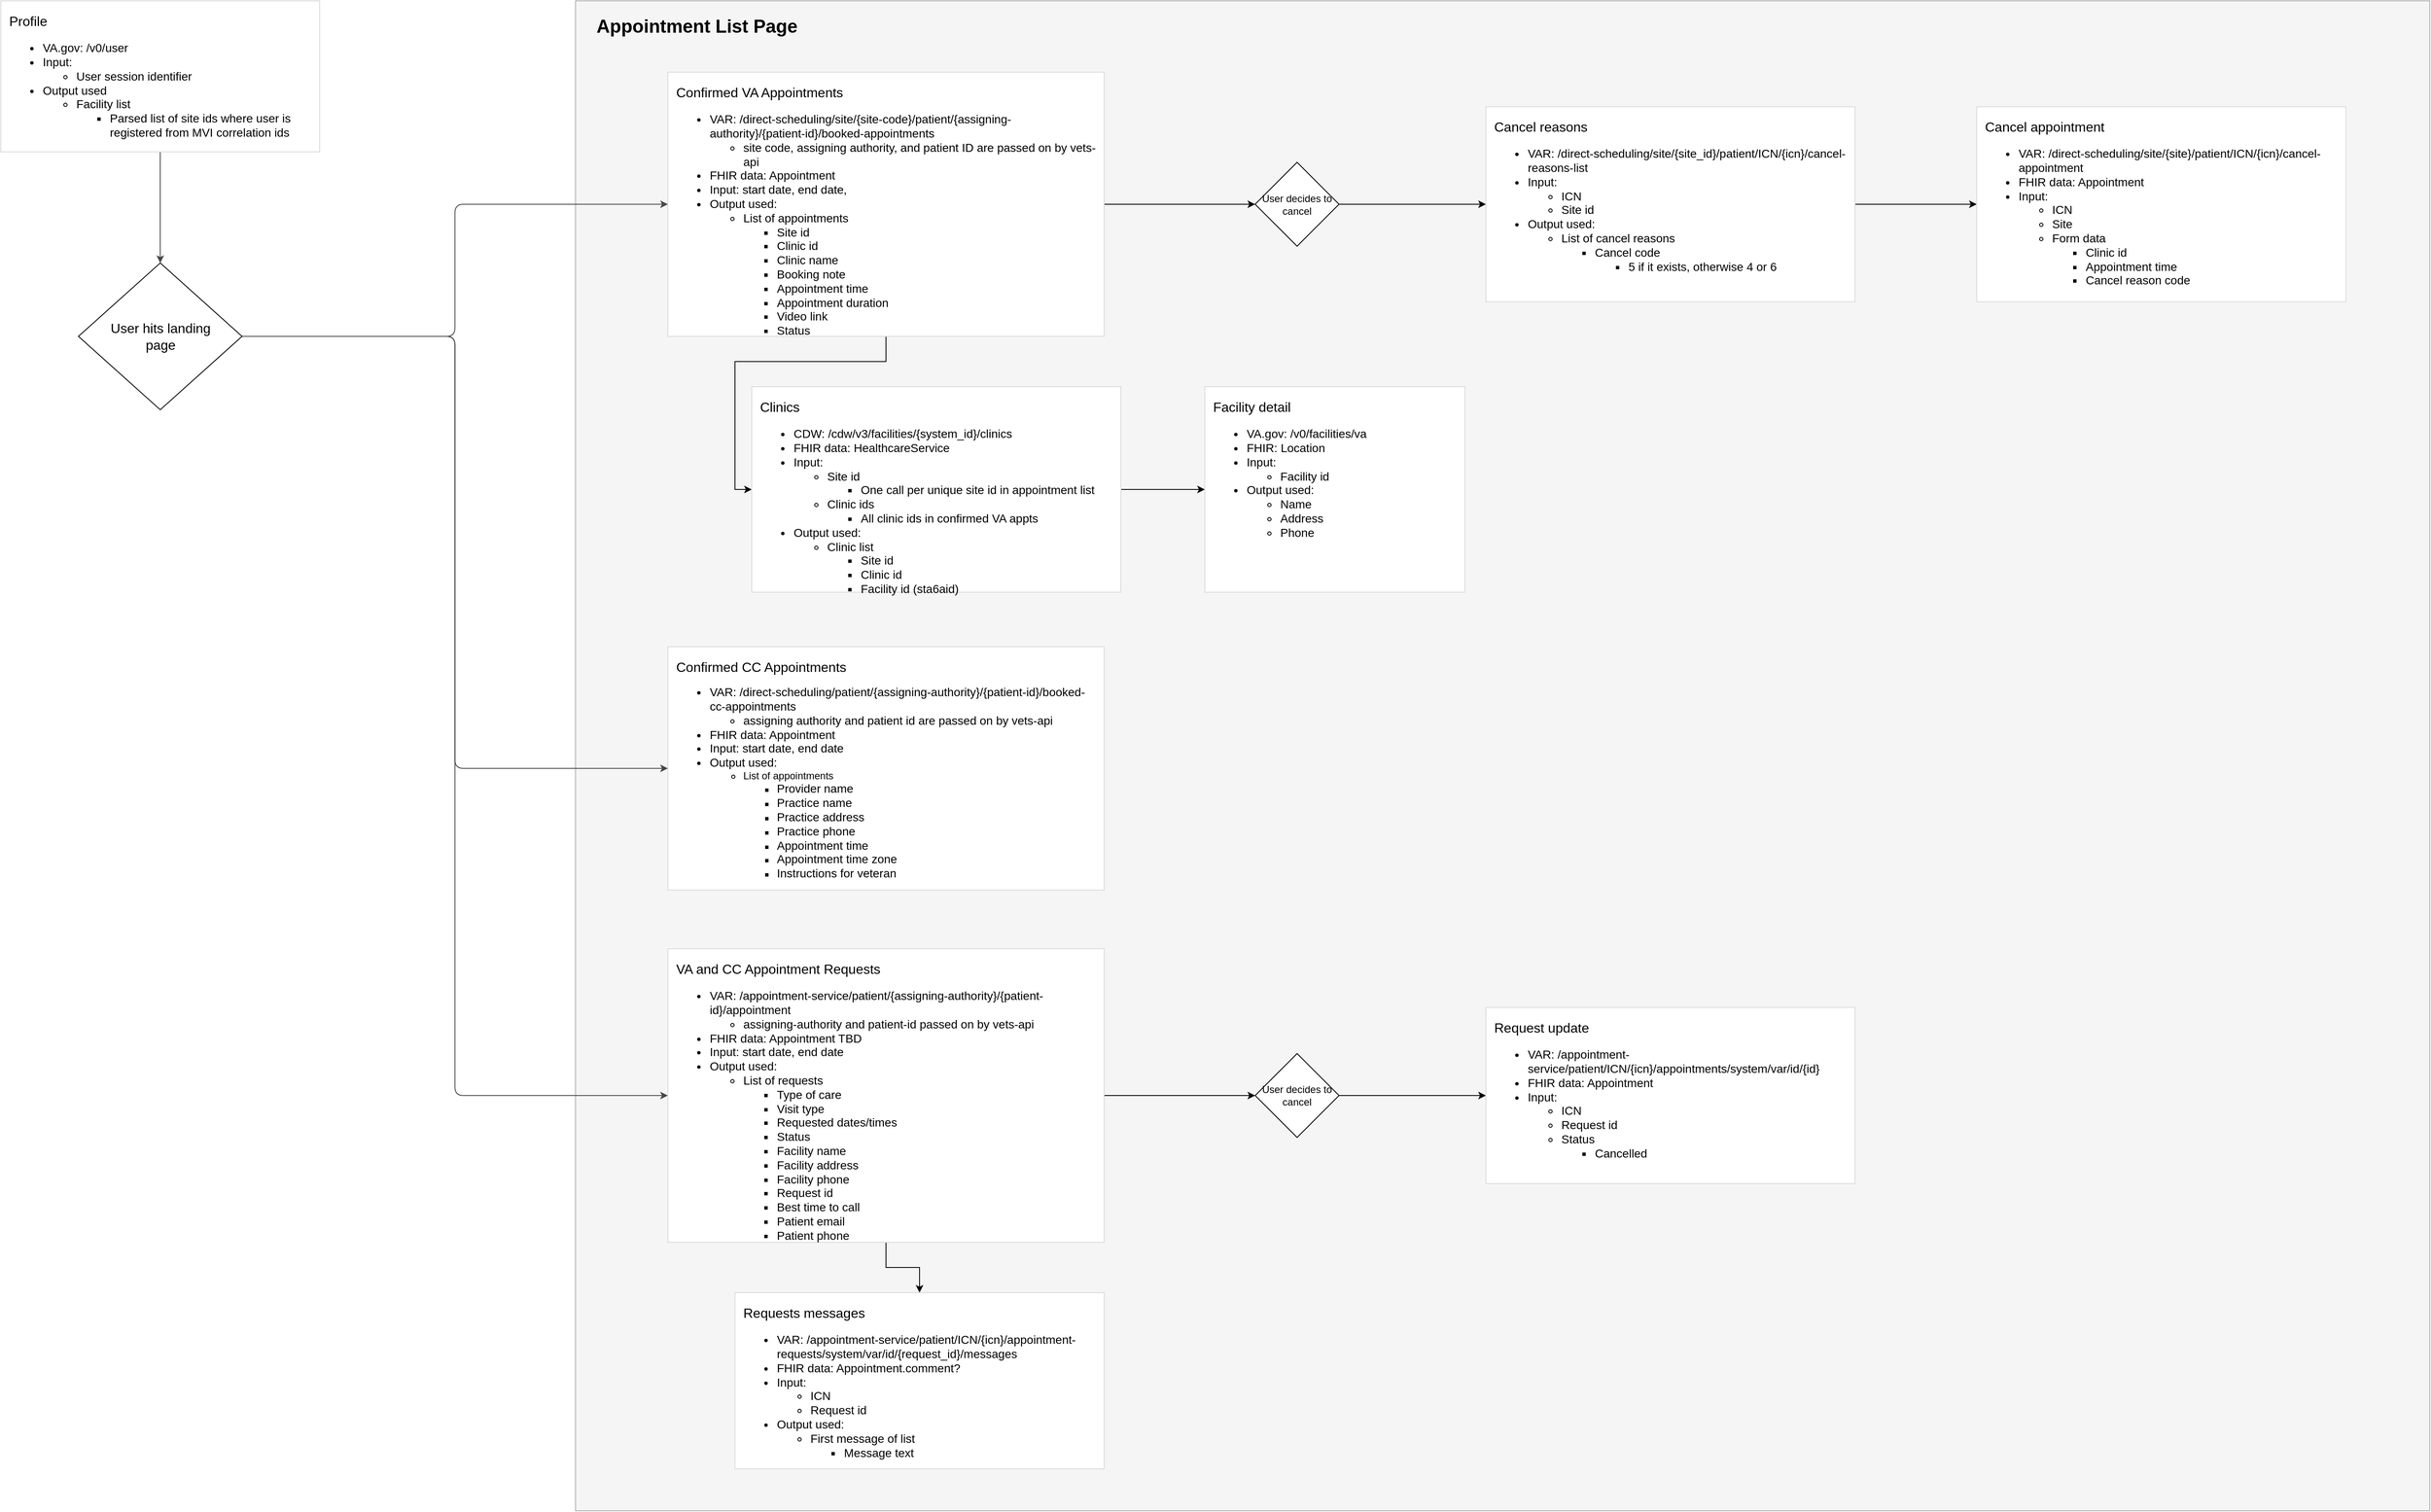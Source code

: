 <mxfile version="13.1.13"><diagram id="JVyG14R_I6hag51RBX6z" name="Page-1"><mxGraphModel dx="5774" dy="2437" grid="1" gridSize="10" guides="1" tooltips="1" connect="1" arrows="1" fold="1" page="1" pageScale="1" pageWidth="850" pageHeight="1100" math="0" shadow="0"><root><mxCell id="0"/><mxCell id="1" parent="0"/><mxCell id="VTqWEOMXGaDKWigK8g6B-31" value="" style="rounded=0;whiteSpace=wrap;html=1;strokeColor=#ADADAD;fillColor=#f5f5f5;fontColor=#333333;" parent="1" vertex="1"><mxGeometry x="1040" y="120" width="2210" height="1800" as="geometry"/></mxCell><mxCell id="VTqWEOMXGaDKWigK8g6B-123" style="edgeStyle=orthogonalEdgeStyle;rounded=1;orthogonalLoop=1;jettySize=auto;html=1;entryX=0.5;entryY=0;entryDx=0;entryDy=0;entryPerimeter=0;strokeColor=#474747;fontColor=#474747;" parent="1" source="VTqWEOMXGaDKWigK8g6B-2" target="VTqWEOMXGaDKWigK8g6B-26" edge="1"><mxGeometry relative="1" as="geometry"/></mxCell><mxCell id="VTqWEOMXGaDKWigK8g6B-2" value="&lt;p class=&quot;ql-align-center&quot; style=&quot;box-sizing: border-box ; margin: 0px ; line-height: 1.2 ; padding: 0px ; cursor: text ; font-weight: 400 ; font-style: normal ; letter-spacing: normal ; text-indent: 0px ; text-transform: none ; word-spacing: 0px&quot;&gt;&lt;span style=&quot;box-sizing: border-box ; line-height: inherit ; margin: 0px ; padding: 0px&quot;&gt;&lt;font style=&quot;font-size: 16px&quot;&gt;Profile&lt;/font&gt;&lt;/span&gt;&lt;/p&gt;&lt;ul style=&quot;font-size: 14px&quot;&gt;&lt;li&gt;&lt;span&gt;VA.gov:&amp;nbsp;/v0/user&lt;/span&gt;&lt;/li&gt;&lt;li&gt;&lt;span&gt;Input:&lt;/span&gt;&lt;/li&gt;&lt;ul&gt;&lt;li&gt;&lt;span&gt;User session identifier&lt;/span&gt;&lt;/li&gt;&lt;/ul&gt;&lt;li&gt;&lt;span&gt;Output used&lt;/span&gt;&lt;/li&gt;&lt;ul&gt;&lt;li&gt;&lt;span&gt;Facility list&lt;/span&gt;&lt;/li&gt;&lt;ul&gt;&lt;li&gt;&lt;span&gt;Parsed list of site ids where user is registered from MVI correlation ids&lt;/span&gt;&lt;/li&gt;&lt;/ul&gt;&lt;/ul&gt;&lt;/ul&gt;" style="text;whiteSpace=wrap;html=1;fillColor=#ffffff;strokeColor=#DADADA;spacing=10;align=left;fontFamily=Helvetica;" parent="1" vertex="1"><mxGeometry x="355" y="120" width="380" height="180" as="geometry"/></mxCell><mxCell id="2HEyr0gMYHjoGVcGvHlN-4" style="edgeStyle=orthogonalEdgeStyle;rounded=0;orthogonalLoop=1;jettySize=auto;html=1;entryX=0;entryY=0.5;entryDx=0;entryDy=0;" edge="1" parent="1" source="VTqWEOMXGaDKWigK8g6B-3" target="2HEyr0gMYHjoGVcGvHlN-3"><mxGeometry relative="1" as="geometry"/></mxCell><mxCell id="2HEyr0gMYHjoGVcGvHlN-17" style="edgeStyle=orthogonalEdgeStyle;rounded=0;orthogonalLoop=1;jettySize=auto;html=1;entryX=0;entryY=0.5;entryDx=0;entryDy=0;entryPerimeter=0;" edge="1" parent="1" source="VTqWEOMXGaDKWigK8g6B-3" target="2HEyr0gMYHjoGVcGvHlN-11"><mxGeometry relative="1" as="geometry"/></mxCell><mxCell id="VTqWEOMXGaDKWigK8g6B-3" value="&lt;p class=&quot;ql-align-center&quot; style=&quot;box-sizing: border-box ; margin: 0px ; line-height: 1.2 ; padding: 0px ; cursor: text ; font-weight: 400 ; font-style: normal ; letter-spacing: normal ; text-indent: 0px ; text-transform: none ; word-spacing: 0px&quot;&gt;&lt;span style=&quot;font-size: 16px&quot;&gt;Confirmed VA Appointments&lt;/span&gt;&lt;/p&gt;&lt;ul style=&quot;font-size: 14px&quot;&gt;&lt;li&gt;&lt;span&gt;VAR: /&lt;/span&gt;direct-scheduling/site/{site-code}/patient/{assigning-authority}/{patient-id}/booked-appointments&lt;/li&gt;&lt;ul&gt;&lt;li&gt;site code, assigning authority, and patient ID are passed on by vets-api&lt;/li&gt;&lt;/ul&gt;&lt;li&gt;FHIR data: Appointment&lt;/li&gt;&lt;li&gt;&lt;span&gt;Input: start date, end date,&amp;nbsp;&lt;/span&gt;&lt;/li&gt;&lt;li&gt;&lt;span&gt;Output used:&lt;/span&gt;&lt;/li&gt;&lt;ul&gt;&lt;li&gt;&lt;span&gt;List of appointments&lt;/span&gt;&lt;/li&gt;&lt;ul&gt;&lt;li&gt;Site id&lt;/li&gt;&lt;li&gt;Clinic id&lt;/li&gt;&lt;li&gt;Clinic name&lt;/li&gt;&lt;li&gt;Booking note&lt;/li&gt;&lt;li&gt;Appointment time&lt;/li&gt;&lt;li&gt;Appointment duration&lt;/li&gt;&lt;li&gt;Video link&lt;/li&gt;&lt;li&gt;Status&lt;/li&gt;&lt;/ul&gt;&lt;/ul&gt;&lt;/ul&gt;" style="text;whiteSpace=wrap;html=1;fillColor=#ffffff;spacing=10;strokeColor=#DADADA;align=left;fontFamily=Helvetica;" parent="1" vertex="1"><mxGeometry x="1150" y="205" width="520" height="315" as="geometry"/></mxCell><mxCell id="VTqWEOMXGaDKWigK8g6B-4" value="&lt;p class=&quot;ql-align-center&quot; style=&quot;box-sizing: border-box ; margin: 0px ; font-size: 14px ; line-height: 1.2 ; padding: 0px ; cursor: text ; font-weight: 400&quot;&gt;&lt;span style=&quot;box-sizing: border-box ; font-size: 16px ; line-height: inherit ; margin: 0px ; padding: 0px&quot;&gt;Confirmed CC Appointments&lt;/span&gt;&lt;/p&gt;&lt;ul&gt;&lt;li style=&quot;font-size: 14px&quot;&gt;&lt;span&gt;VAR:&amp;nbsp;&lt;/span&gt;/direct-scheduling/patient/{assigning-authority}/{patient-id}/booked-cc-appointments&lt;/li&gt;&lt;ul style=&quot;font-size: 14px&quot;&gt;&lt;li&gt;&lt;span&gt;assigning authority and patient id are passed on by vets-api&lt;/span&gt;&lt;/li&gt;&lt;/ul&gt;&lt;li style=&quot;font-size: 14px&quot;&gt;&lt;span&gt;FHIR data: Appointment&lt;/span&gt;&lt;/li&gt;&lt;li style=&quot;font-size: 14px&quot;&gt;&lt;span&gt;Input: start date, end date&lt;/span&gt;&lt;/li&gt;&lt;li style=&quot;font-size: 14px&quot;&gt;&lt;span&gt;Output used:&lt;/span&gt;&lt;/li&gt;&lt;ul&gt;&lt;li&gt;List of appointments&lt;/li&gt;&lt;ul&gt;&lt;li&gt;&lt;span style=&quot;font-size: 14px&quot;&gt;Provider name&lt;/span&gt;&lt;/li&gt;&lt;li&gt;&lt;span style=&quot;font-size: 14px&quot;&gt;Practice name&lt;/span&gt;&lt;/li&gt;&lt;li&gt;&lt;span style=&quot;font-size: 14px&quot;&gt;Practice address&lt;/span&gt;&lt;/li&gt;&lt;li&gt;&lt;span style=&quot;font-size: 14px&quot;&gt;Practice phone&lt;/span&gt;&lt;/li&gt;&lt;li&gt;&lt;span style=&quot;font-size: 14px&quot;&gt;Appointment time&lt;/span&gt;&lt;/li&gt;&lt;li&gt;&lt;span style=&quot;font-size: 14px&quot;&gt;Appointment time zone&lt;/span&gt;&lt;/li&gt;&lt;li&gt;&lt;span style=&quot;font-size: 14px&quot;&gt;Instructions for veteran&lt;/span&gt;&lt;/li&gt;&lt;/ul&gt;&lt;/ul&gt;&lt;/ul&gt;" style="text;whiteSpace=wrap;html=1;fillColor=#ffffff;spacing=10;strokeColor=#DADADA;align=left;fontFamily=Helvetica;" parent="1" vertex="1"><mxGeometry x="1150" y="890" width="520" height="290" as="geometry"/></mxCell><mxCell id="2HEyr0gMYHjoGVcGvHlN-9" style="edgeStyle=orthogonalEdgeStyle;rounded=0;orthogonalLoop=1;jettySize=auto;html=1;entryX=0.5;entryY=0;entryDx=0;entryDy=0;" edge="1" parent="1" source="VTqWEOMXGaDKWigK8g6B-5" target="2HEyr0gMYHjoGVcGvHlN-1"><mxGeometry relative="1" as="geometry"/></mxCell><mxCell id="2HEyr0gMYHjoGVcGvHlN-12" style="edgeStyle=orthogonalEdgeStyle;rounded=0;orthogonalLoop=1;jettySize=auto;html=1;entryX=0;entryY=0.5;entryDx=0;entryDy=0;entryPerimeter=0;" edge="1" parent="1" source="VTqWEOMXGaDKWigK8g6B-5" target="2HEyr0gMYHjoGVcGvHlN-10"><mxGeometry relative="1" as="geometry"/></mxCell><mxCell id="VTqWEOMXGaDKWigK8g6B-5" value="&lt;p class=&quot;ql-align-center&quot; style=&quot;box-sizing: border-box ; margin: 0px ; line-height: 1.2 ; padding: 0px ; cursor: text ; font-weight: 400 ; font-style: normal ; letter-spacing: normal ; text-indent: 0px ; text-transform: none ; word-spacing: 0px&quot;&gt;&lt;span style=&quot;box-sizing: border-box ; line-height: inherit ; margin: 0px ; padding: 0px&quot;&gt;&lt;font style=&quot;font-size: 16px&quot;&gt;VA and CC Appointment Requests&lt;/font&gt;&lt;/span&gt;&lt;/p&gt;&lt;ul style=&quot;font-size: 14px&quot;&gt;&lt;li&gt;&lt;font style=&quot;font-size: 14px&quot;&gt;&lt;span&gt;VAR: /&lt;/span&gt;appointment-service/patient/{assigning-authority}/{patient-id}/appointment&lt;/font&gt;&lt;/li&gt;&lt;ul&gt;&lt;li&gt;&lt;span&gt;&lt;font style=&quot;font-size: 14px&quot;&gt;assigning-authority and patient-id passed on by vets-api&lt;/font&gt;&lt;/span&gt;&lt;/li&gt;&lt;/ul&gt;&lt;li&gt;&lt;span&gt;&lt;font style=&quot;font-size: 14px&quot;&gt;FHIR data: Appointment TBD&lt;/font&gt;&lt;/span&gt;&lt;/li&gt;&lt;li&gt;&lt;span&gt;&lt;font style=&quot;font-size: 14px&quot;&gt;Input: start date, end date&lt;/font&gt;&lt;/span&gt;&lt;/li&gt;&lt;li&gt;&lt;span&gt;&lt;font style=&quot;font-size: 14px&quot;&gt;Output used:&lt;/font&gt;&lt;/span&gt;&lt;/li&gt;&lt;ul&gt;&lt;li&gt;&lt;span&gt;&lt;font style=&quot;font-size: 14px&quot;&gt;List of requests&lt;/font&gt;&lt;/span&gt;&lt;/li&gt;&lt;ul&gt;&lt;li&gt;&lt;span&gt;&lt;font style=&quot;font-size: 14px&quot;&gt;Type of care&lt;/font&gt;&lt;/span&gt;&lt;/li&gt;&lt;li&gt;&lt;span&gt;&lt;font style=&quot;font-size: 14px&quot;&gt;Visit type&lt;/font&gt;&lt;/span&gt;&lt;/li&gt;&lt;li&gt;&lt;span&gt;&lt;font style=&quot;font-size: 14px&quot;&gt;Requested dates/times&lt;/font&gt;&lt;/span&gt;&lt;/li&gt;&lt;li&gt;&lt;font style=&quot;font-size: 14px&quot;&gt;Status&lt;/font&gt;&lt;/li&gt;&lt;li&gt;&lt;font style=&quot;font-size: 14px&quot;&gt;Facility name&lt;/font&gt;&lt;/li&gt;&lt;li&gt;&lt;font style=&quot;font-size: 14px&quot;&gt;Facility address&lt;/font&gt;&lt;/li&gt;&lt;li&gt;&lt;font style=&quot;font-size: 14px&quot;&gt;Facility phone&lt;/font&gt;&lt;/li&gt;&lt;li&gt;&lt;font style=&quot;font-size: 14px&quot;&gt;Request id&lt;/font&gt;&lt;/li&gt;&lt;li&gt;&lt;font style=&quot;font-size: 14px&quot;&gt;Best time to call&lt;/font&gt;&lt;/li&gt;&lt;li&gt;&lt;font style=&quot;font-size: 14px&quot;&gt;Patient email&lt;/font&gt;&lt;/li&gt;&lt;li&gt;&lt;font style=&quot;font-size: 14px&quot;&gt;Patient phone&lt;/font&gt;&lt;/li&gt;&lt;/ul&gt;&lt;/ul&gt;&lt;/ul&gt;" style="text;whiteSpace=wrap;html=1;fillColor=#ffffff;spacing=10;strokeColor=#DADADA;align=left;fontFamily=Helvetica;" parent="1" vertex="1"><mxGeometry x="1150" y="1250" width="520" height="350" as="geometry"/></mxCell><mxCell id="VTqWEOMXGaDKWigK8g6B-132" style="edgeStyle=orthogonalEdgeStyle;rounded=1;orthogonalLoop=1;jettySize=auto;html=1;entryX=0;entryY=0.5;entryDx=0;entryDy=0;strokeColor=#474747;fontSize=16;fontColor=#474747;" parent="1" source="VTqWEOMXGaDKWigK8g6B-26" target="VTqWEOMXGaDKWigK8g6B-4" edge="1"><mxGeometry relative="1" as="geometry"/></mxCell><mxCell id="VTqWEOMXGaDKWigK8g6B-133" style="edgeStyle=orthogonalEdgeStyle;rounded=1;orthogonalLoop=1;jettySize=auto;html=1;entryX=0;entryY=0.5;entryDx=0;entryDy=0;strokeColor=#474747;fontSize=16;fontColor=#474747;" parent="1" source="VTqWEOMXGaDKWigK8g6B-26" target="VTqWEOMXGaDKWigK8g6B-3" edge="1"><mxGeometry relative="1" as="geometry"/></mxCell><mxCell id="VTqWEOMXGaDKWigK8g6B-134" style="edgeStyle=orthogonalEdgeStyle;rounded=1;orthogonalLoop=1;jettySize=auto;html=1;entryX=0;entryY=0.5;entryDx=0;entryDy=0;strokeColor=#474747;fontSize=16;fontColor=#474747;" parent="1" source="VTqWEOMXGaDKWigK8g6B-26" target="VTqWEOMXGaDKWigK8g6B-5" edge="1"><mxGeometry relative="1" as="geometry"/></mxCell><mxCell id="VTqWEOMXGaDKWigK8g6B-26" value="User hits landing&lt;br&gt;page" style="strokeWidth=1;html=1;shape=mxgraph.flowchart.decision;whiteSpace=wrap;fillColor=#ffffff;fontSize=16;" parent="1" vertex="1"><mxGeometry x="447.5" y="432.5" width="195" height="175" as="geometry"/></mxCell><mxCell id="VTqWEOMXGaDKWigK8g6B-33" value="&lt;h1&gt;&lt;font style=&quot;font-size: 22px&quot;&gt;Appointment List Page&lt;/font&gt;&lt;/h1&gt;" style="text;html=1;strokeColor=none;fillColor=none;spacing=5;spacingTop=-20;whiteSpace=wrap;overflow=hidden;rounded=0;" parent="1" vertex="1"><mxGeometry x="1060" y="130" width="260" height="50" as="geometry"/></mxCell><mxCell id="2HEyr0gMYHjoGVcGvHlN-1" value="&lt;p class=&quot;ql-align-center&quot; style=&quot;box-sizing: border-box ; margin: 0px ; font-size: 14px ; line-height: 1.2 ; padding: 0px ; cursor: text ; font-weight: 400 ; font-style: normal ; letter-spacing: normal ; text-indent: 0px ; text-transform: none ; word-spacing: 0px&quot;&gt;&lt;span style=&quot;box-sizing: border-box ; font-size: 16px ; line-height: inherit ; margin: 0px ; padding: 0px&quot;&gt;Requests messages&lt;/span&gt;&lt;/p&gt;&lt;ul style=&quot;font-size: 14px&quot;&gt;&lt;li&gt;&lt;span&gt;VAR:&amp;nbsp;&lt;/span&gt;/appointment-service/patient/ICN/{icn}/appointment-requests/system/var/id/{request_id}/messages&lt;/li&gt;&lt;li&gt;&lt;span&gt;FHIR data: Appointment.comment?&lt;/span&gt;&lt;/li&gt;&lt;li&gt;&lt;span&gt;Input:&amp;nbsp;&lt;/span&gt;&lt;/li&gt;&lt;ul&gt;&lt;li&gt;ICN&lt;/li&gt;&lt;li&gt;Request id&lt;/li&gt;&lt;/ul&gt;&lt;li&gt;&lt;span&gt;Output used:&lt;/span&gt;&lt;/li&gt;&lt;ul&gt;&lt;li&gt;&lt;span&gt;First message of list&lt;/span&gt;&lt;/li&gt;&lt;ul&gt;&lt;li&gt;Message text&lt;/li&gt;&lt;/ul&gt;&lt;/ul&gt;&lt;/ul&gt;" style="text;whiteSpace=wrap;html=1;fillColor=#ffffff;spacing=10;strokeColor=#DADADA;align=left;fontFamily=Helvetica;" vertex="1" parent="1"><mxGeometry x="1230" y="1660" width="440" height="210" as="geometry"/></mxCell><mxCell id="2HEyr0gMYHjoGVcGvHlN-8" style="edgeStyle=orthogonalEdgeStyle;rounded=0;orthogonalLoop=1;jettySize=auto;html=1;entryX=0;entryY=0.5;entryDx=0;entryDy=0;" edge="1" parent="1" source="2HEyr0gMYHjoGVcGvHlN-3" target="2HEyr0gMYHjoGVcGvHlN-7"><mxGeometry relative="1" as="geometry"/></mxCell><mxCell id="2HEyr0gMYHjoGVcGvHlN-3" value="&lt;p class=&quot;ql-align-center&quot; style=&quot;box-sizing: border-box ; margin: 0px ; font-size: 14px ; line-height: 1.2 ; padding: 0px ; cursor: text ; font-weight: 400 ; font-style: normal ; letter-spacing: normal ; text-indent: 0px ; text-transform: none ; word-spacing: 0px&quot;&gt;&lt;span style=&quot;box-sizing: border-box ; font-size: 16px ; line-height: inherit ; margin: 0px ; padding: 0px&quot;&gt;Clinics&lt;/span&gt;&lt;/p&gt;&lt;ul style=&quot;font-size: 14px&quot;&gt;&lt;li&gt;&lt;span&gt;CDW:&amp;nbsp;&lt;/span&gt;/cdw/v3/facilities/{system_id}/clinics&lt;/li&gt;&lt;li&gt;&lt;span&gt;FHIR data: HealthcareService&lt;/span&gt;&lt;/li&gt;&lt;li&gt;&lt;span&gt;Input:&amp;nbsp;&lt;/span&gt;&lt;/li&gt;&lt;ul&gt;&lt;li&gt;Site id&lt;/li&gt;&lt;ul&gt;&lt;li&gt;One call per unique site id in appointment list&lt;/li&gt;&lt;/ul&gt;&lt;li&gt;Clinic ids&lt;/li&gt;&lt;ul&gt;&lt;li&gt;All clinic ids in confirmed VA appts&lt;/li&gt;&lt;/ul&gt;&lt;/ul&gt;&lt;li&gt;&lt;span&gt;Output used:&lt;/span&gt;&lt;/li&gt;&lt;ul&gt;&lt;li&gt;Clinic list&lt;/li&gt;&lt;ul&gt;&lt;li&gt;Site id&lt;/li&gt;&lt;li&gt;Clinic id&lt;/li&gt;&lt;li&gt;Facility id (sta6aid)&lt;/li&gt;&lt;/ul&gt;&lt;/ul&gt;&lt;/ul&gt;" style="text;whiteSpace=wrap;html=1;fillColor=#ffffff;spacing=10;strokeColor=#DADADA;align=left;fontFamily=Helvetica;" vertex="1" parent="1"><mxGeometry x="1250" y="580" width="440" height="245" as="geometry"/></mxCell><mxCell id="2HEyr0gMYHjoGVcGvHlN-7" value="&lt;p class=&quot;ql-align-center&quot; style=&quot;box-sizing: border-box ; margin: 0px ; font-size: 14px ; line-height: 1.2 ; padding: 0px ; cursor: text ; font-weight: 400&quot;&gt;&lt;span style=&quot;box-sizing: border-box ; font-size: 16px ; line-height: inherit ; margin: 0px ; padding: 0px&quot;&gt;Facility detail&lt;/span&gt;&lt;/p&gt;&lt;ul style=&quot;font-size: 14px&quot;&gt;&lt;li&gt;&lt;span&gt;VA.gov:&amp;nbsp;/v0/facilities/va&lt;/span&gt;&lt;/li&gt;&lt;li&gt;&lt;span&gt;FHIR: Location&lt;/span&gt;&lt;/li&gt;&lt;li&gt;&lt;span&gt;Input:&lt;/span&gt;&lt;/li&gt;&lt;ul&gt;&lt;li&gt;&lt;span&gt;Facility id&lt;/span&gt;&lt;/li&gt;&lt;/ul&gt;&lt;li&gt;&lt;span&gt;Output used:&lt;/span&gt;&lt;/li&gt;&lt;ul&gt;&lt;li&gt;&lt;span&gt;Name&lt;/span&gt;&lt;/li&gt;&lt;li&gt;&lt;span&gt;Address&lt;/span&gt;&lt;/li&gt;&lt;li&gt;&lt;span&gt;Phone&lt;/span&gt;&lt;/li&gt;&lt;/ul&gt;&lt;/ul&gt;&lt;p class=&quot;ql-align-center&quot; style=&quot;box-sizing: border-box ; margin: 0px ; font-size: 14px ; line-height: 1.2 ; padding: 0px ; cursor: text ; font-weight: 400&quot;&gt;&lt;br style=&quot;box-sizing: border-box ; font-size: 14px ; font-style: normal ; font-weight: 400 ; letter-spacing: normal ; text-indent: 0px ; text-transform: none ; word-spacing: 0px&quot;&gt;&lt;/p&gt;" style="text;whiteSpace=wrap;html=1;fillColor=#ffffff;spacing=10;strokeColor=#DADADA;align=left;fontFamily=Helvetica;" vertex="1" parent="1"><mxGeometry x="1790" y="580" width="310" height="245" as="geometry"/></mxCell><mxCell id="2HEyr0gMYHjoGVcGvHlN-14" style="edgeStyle=orthogonalEdgeStyle;rounded=0;orthogonalLoop=1;jettySize=auto;html=1;entryX=0;entryY=0.5;entryDx=0;entryDy=0;" edge="1" parent="1" source="2HEyr0gMYHjoGVcGvHlN-10" target="2HEyr0gMYHjoGVcGvHlN-13"><mxGeometry relative="1" as="geometry"/></mxCell><mxCell id="2HEyr0gMYHjoGVcGvHlN-10" value="User decides to cancel" style="strokeWidth=1;html=1;shape=mxgraph.flowchart.decision;whiteSpace=wrap;" vertex="1" parent="1"><mxGeometry x="1850" y="1375" width="100" height="100" as="geometry"/></mxCell><mxCell id="2HEyr0gMYHjoGVcGvHlN-18" style="edgeStyle=orthogonalEdgeStyle;rounded=0;orthogonalLoop=1;jettySize=auto;html=1;entryX=0;entryY=0.5;entryDx=0;entryDy=0;" edge="1" parent="1" source="2HEyr0gMYHjoGVcGvHlN-11" target="2HEyr0gMYHjoGVcGvHlN-15"><mxGeometry relative="1" as="geometry"/></mxCell><mxCell id="2HEyr0gMYHjoGVcGvHlN-11" value="User decides to cancel" style="strokeWidth=1;html=1;shape=mxgraph.flowchart.decision;whiteSpace=wrap;" vertex="1" parent="1"><mxGeometry x="1850" y="312.5" width="100" height="100" as="geometry"/></mxCell><mxCell id="2HEyr0gMYHjoGVcGvHlN-13" value="&lt;p class=&quot;ql-align-center&quot; style=&quot;box-sizing: border-box ; margin: 0px ; font-size: 14px ; line-height: 1.2 ; padding: 0px ; cursor: text ; font-weight: 400 ; font-style: normal ; letter-spacing: normal ; text-indent: 0px ; text-transform: none ; word-spacing: 0px&quot;&gt;&lt;span style=&quot;box-sizing: border-box ; font-size: 16px ; line-height: inherit ; margin: 0px ; padding: 0px&quot;&gt;Request update&lt;/span&gt;&lt;/p&gt;&lt;ul style=&quot;font-size: 14px&quot;&gt;&lt;li&gt;&lt;span&gt;VAR: /&lt;/span&gt;appointment-service/patient/ICN/{icn}/appointments/system/var/id/{id}&lt;/li&gt;&lt;li&gt;&lt;span&gt;FHIR data: Appointment&lt;/span&gt;&lt;/li&gt;&lt;li&gt;&lt;span&gt;Input:&amp;nbsp;&lt;/span&gt;&lt;/li&gt;&lt;ul&gt;&lt;li&gt;ICN&lt;/li&gt;&lt;li&gt;Request id&lt;/li&gt;&lt;li&gt;Status&lt;/li&gt;&lt;ul&gt;&lt;li&gt;Cancelled&lt;/li&gt;&lt;/ul&gt;&lt;/ul&gt;&lt;/ul&gt;" style="text;whiteSpace=wrap;html=1;fillColor=#ffffff;spacing=10;strokeColor=#DADADA;align=left;fontFamily=Helvetica;" vertex="1" parent="1"><mxGeometry x="2125" y="1320" width="440" height="210" as="geometry"/></mxCell><mxCell id="2HEyr0gMYHjoGVcGvHlN-19" style="edgeStyle=orthogonalEdgeStyle;rounded=0;orthogonalLoop=1;jettySize=auto;html=1;entryX=0;entryY=0.5;entryDx=0;entryDy=0;" edge="1" parent="1" source="2HEyr0gMYHjoGVcGvHlN-15" target="2HEyr0gMYHjoGVcGvHlN-16"><mxGeometry relative="1" as="geometry"/></mxCell><mxCell id="2HEyr0gMYHjoGVcGvHlN-15" value="&lt;p class=&quot;ql-align-center&quot; style=&quot;box-sizing: border-box ; margin: 0px ; line-height: 1.2 ; padding: 0px ; cursor: text ; font-weight: 400 ; font-style: normal ; letter-spacing: normal ; text-indent: 0px ; text-transform: none ; word-spacing: 0px&quot;&gt;&lt;span style=&quot;box-sizing: border-box ; line-height: inherit ; margin: 0px ; padding: 0px&quot;&gt;&lt;font style=&quot;font-size: 16px&quot;&gt;Cancel reasons&lt;/font&gt;&lt;/span&gt;&lt;/p&gt;&lt;ul style=&quot;font-size: 14px&quot;&gt;&lt;li&gt;&lt;font style=&quot;font-size: 14px&quot;&gt;&lt;span&gt;VAR:&amp;nbsp;&lt;/span&gt;/direct-scheduling/site/{site_id}/patient/ICN/{icn}/cancel-reasons-list&lt;/font&gt;&lt;/li&gt;&lt;li&gt;&lt;span&gt;&lt;font style=&quot;font-size: 14px&quot;&gt;Input:&amp;nbsp;&lt;/font&gt;&lt;/span&gt;&lt;/li&gt;&lt;ul&gt;&lt;li&gt;&lt;font style=&quot;font-size: 14px&quot;&gt;ICN&lt;/font&gt;&lt;/li&gt;&lt;li&gt;&lt;font style=&quot;font-size: 14px&quot;&gt;Site id&lt;/font&gt;&lt;/li&gt;&lt;/ul&gt;&lt;li&gt;&lt;span&gt;&lt;font style=&quot;font-size: 14px&quot;&gt;Output used:&lt;/font&gt;&lt;/span&gt;&lt;/li&gt;&lt;ul&gt;&lt;li&gt;&lt;font style=&quot;font-size: 14px&quot;&gt;List of cancel reasons&lt;/font&gt;&lt;/li&gt;&lt;ul&gt;&lt;li&gt;&lt;font style=&quot;font-size: 14px&quot;&gt;Cancel code&lt;/font&gt;&lt;/li&gt;&lt;ul&gt;&lt;li&gt;&lt;font style=&quot;font-size: 14px&quot;&gt;5 if it exists, otherwise 4 or 6&lt;/font&gt;&lt;/li&gt;&lt;/ul&gt;&lt;/ul&gt;&lt;/ul&gt;&lt;/ul&gt;" style="text;whiteSpace=wrap;html=1;fillColor=#ffffff;spacing=10;strokeColor=#DADADA;align=left;fontFamily=Helvetica;" vertex="1" parent="1"><mxGeometry x="2125" y="246.25" width="440" height="232.5" as="geometry"/></mxCell><mxCell id="2HEyr0gMYHjoGVcGvHlN-16" value="&lt;p class=&quot;ql-align-center&quot; style=&quot;box-sizing: border-box ; margin: 0px ; font-size: 14px ; line-height: 1.2 ; padding: 0px ; cursor: text ; font-weight: 400 ; font-style: normal ; letter-spacing: normal ; text-indent: 0px ; text-transform: none ; word-spacing: 0px&quot;&gt;&lt;span style=&quot;box-sizing: border-box ; font-size: 16px ; line-height: inherit ; margin: 0px ; padding: 0px&quot;&gt;Cancel appointment&lt;/span&gt;&lt;/p&gt;&lt;ul style=&quot;font-size: 14px&quot;&gt;&lt;li&gt;&lt;span&gt;VAR:&amp;nbsp;&lt;/span&gt;/direct-scheduling/site/{site}/patient/ICN/{icn}/cancel-appointment&lt;/li&gt;&lt;li&gt;&lt;span&gt;FHIR data: Appointment&lt;/span&gt;&lt;/li&gt;&lt;li&gt;&lt;span&gt;Input:&amp;nbsp;&lt;/span&gt;&lt;/li&gt;&lt;ul&gt;&lt;li&gt;ICN&lt;/li&gt;&lt;li&gt;Site&lt;/li&gt;&lt;li&gt;Form data&lt;/li&gt;&lt;ul&gt;&lt;li&gt;Clinic id&lt;/li&gt;&lt;li&gt;Appointment time&lt;/li&gt;&lt;li&gt;Cancel reason code&lt;/li&gt;&lt;/ul&gt;&lt;/ul&gt;&lt;/ul&gt;" style="text;whiteSpace=wrap;html=1;fillColor=#ffffff;spacing=10;strokeColor=#DADADA;align=left;fontFamily=Helvetica;" vertex="1" parent="1"><mxGeometry x="2710" y="246.25" width="440" height="232.5" as="geometry"/></mxCell></root></mxGraphModel></diagram></mxfile>